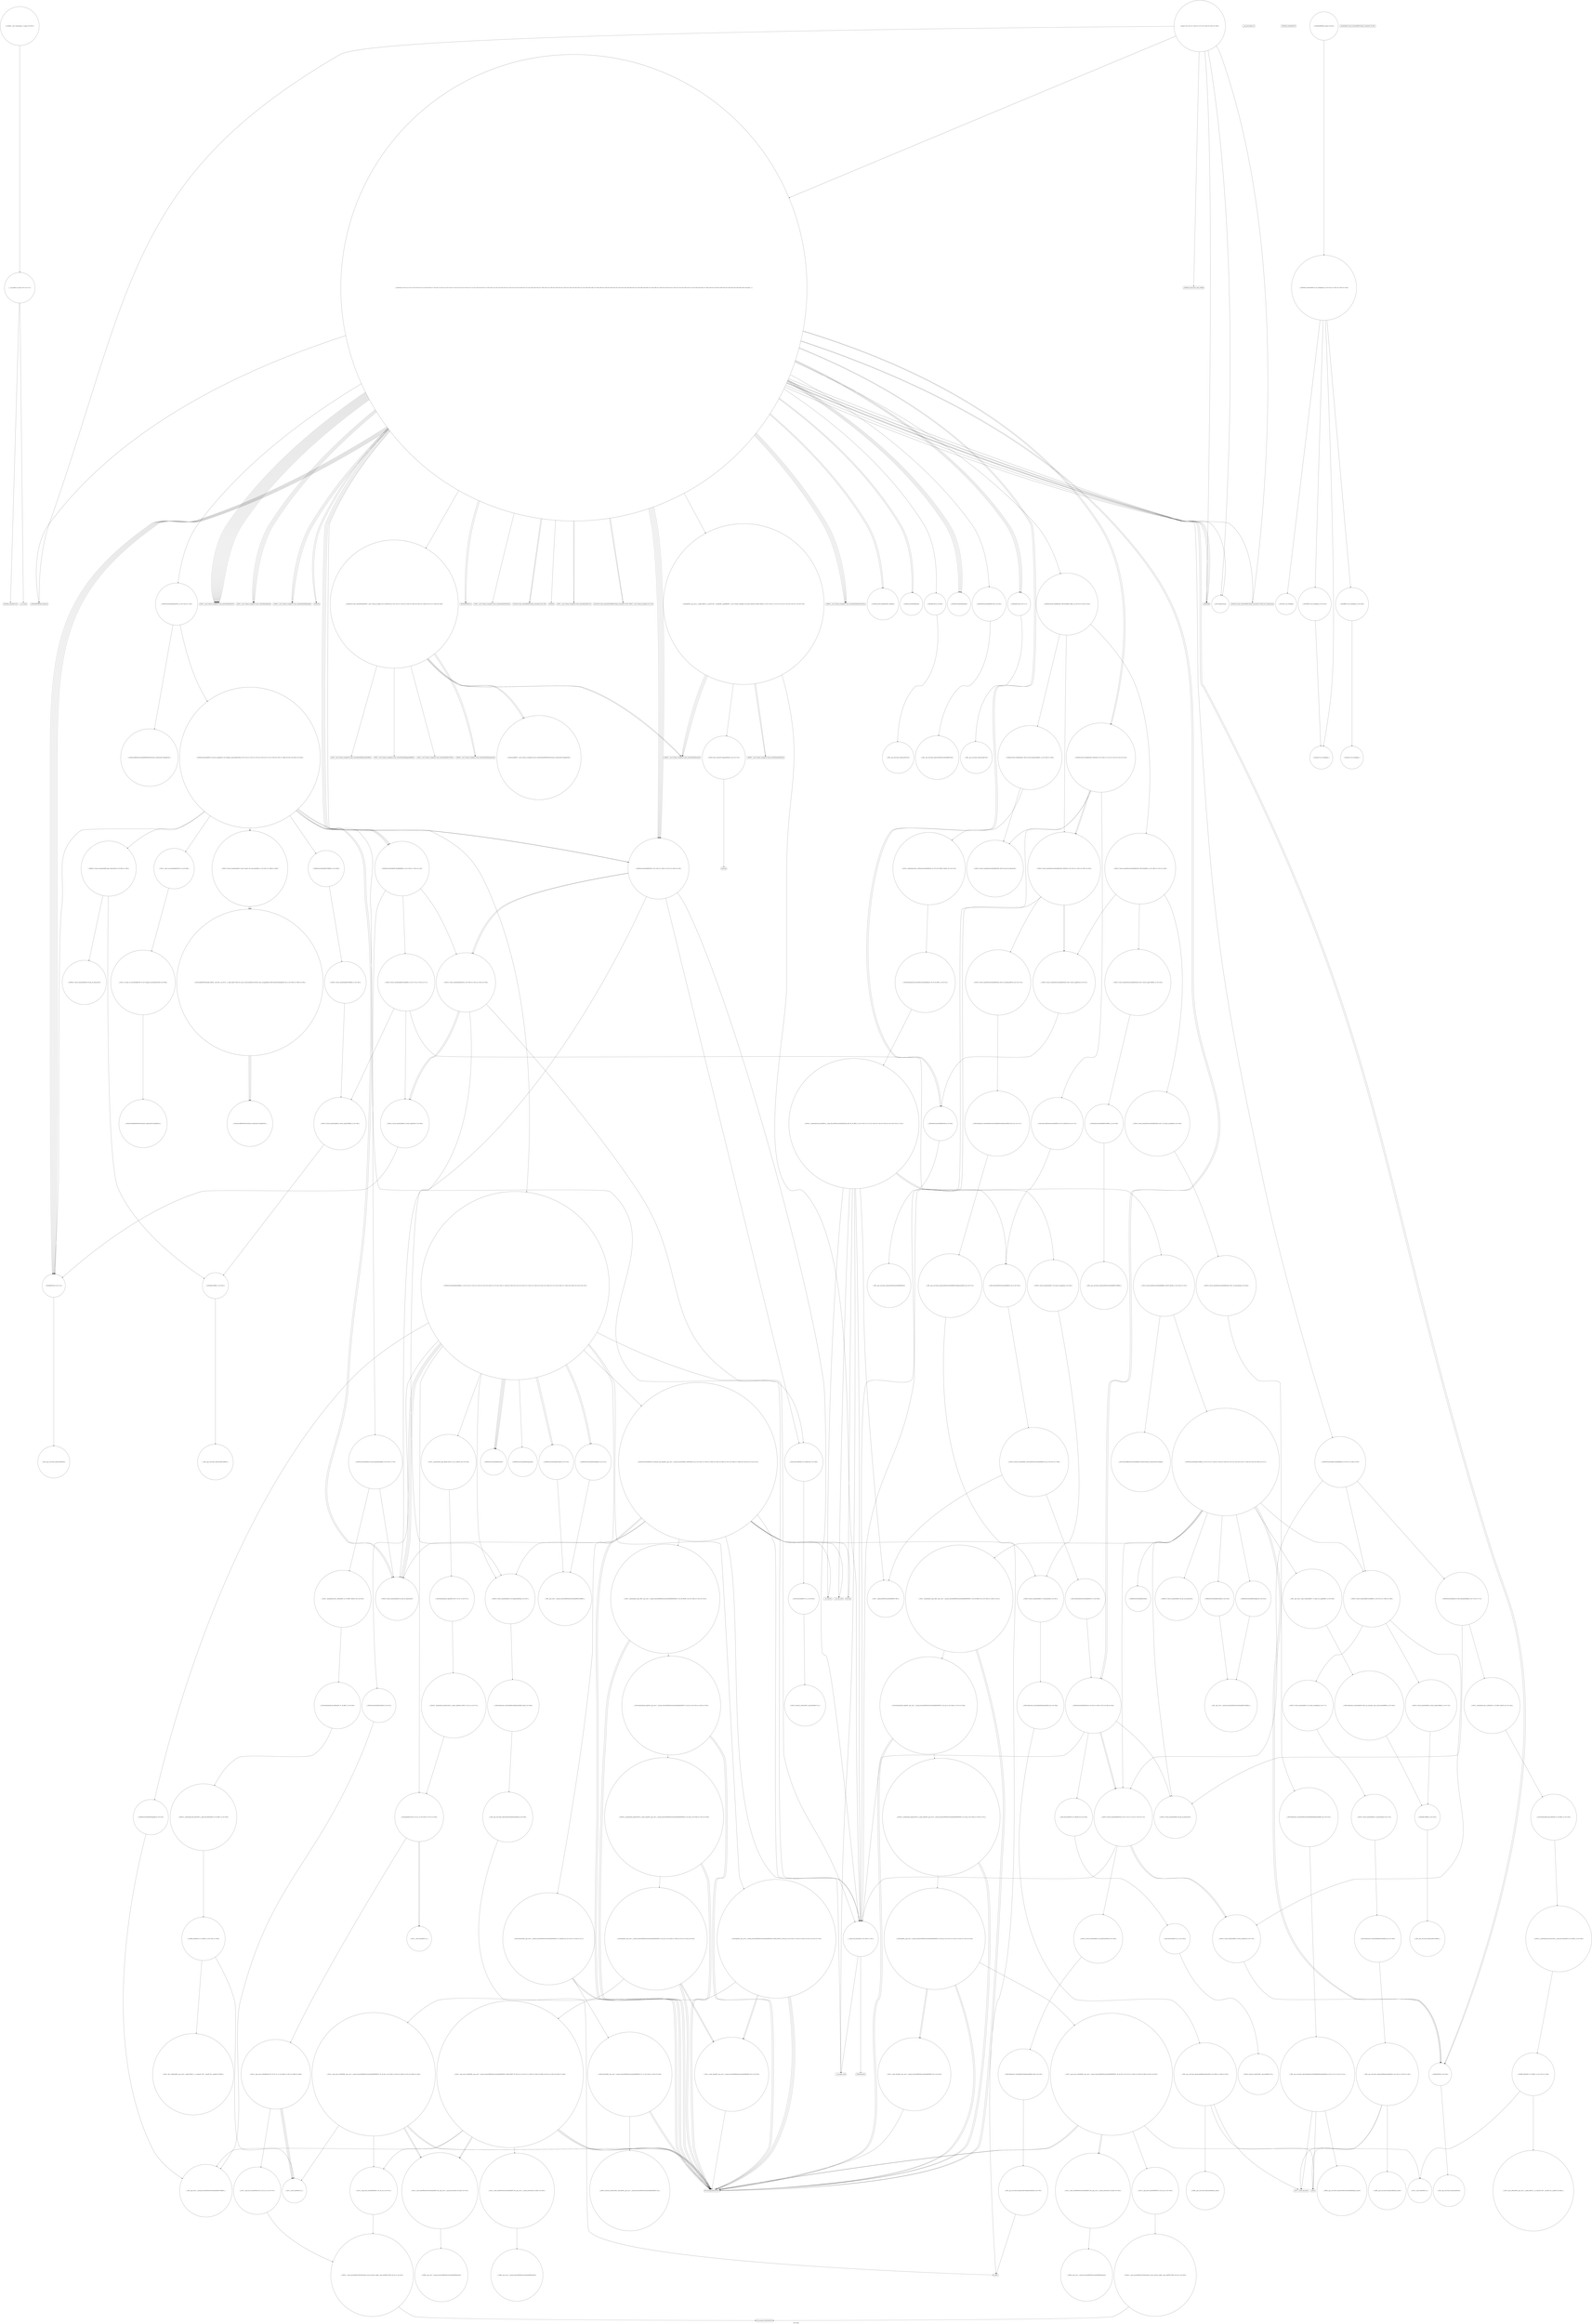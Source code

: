 digraph "Call Graph" {
	label="Call Graph";

	Node0x55d33e64c320 [shape=record,shape=circle,label="{__cxx_global_var_init|{<s0>1|<s1>2}}"];
	Node0x55d33e64c320:s0 -> Node0x55d33e64c3a0[color=black];
	Node0x55d33e64c320:s1 -> Node0x55d33ead0950[color=black];
	Node0x55d33ead8210 [shape=record,shape=circle,label="{_ZSt22__uninitialized_copy_aIN9__gnu_cxx17__normal_iteratorIPKeSt6vectorIeSaIeEEEEPeeET0_T_SA_S9_RSaIT1_E|{<s0>330|<s1>331|<s2>332}}"];
	Node0x55d33ead8210:s0 -> Node0x55d33ead2d50[color=black];
	Node0x55d33ead8210:s1 -> Node0x55d33ead2d50[color=black];
	Node0x55d33ead8210:s2 -> Node0x55d33ead8290[color=black];
	Node0x55d33ead2050 [shape=record,shape=circle,label="{_ZN9__gnu_cxx13new_allocatorISt6vectorIiSaIiEEEC2ERKS4_}"];
	Node0x55d33ead0ed0 [shape=record,shape=Mrecord,label="{__gxx_personality_v0}"];
	Node0x55d33ead48f0 [shape=record,shape=circle,label="{_ZSt12__niter_baseIPeSt6vectorIeSaIeEEET_N9__gnu_cxx17__normal_iteratorIS4_T0_EE|{<s0>365}}"];
	Node0x55d33ead48f0:s0 -> Node0x55d33ead49f0[color=black];
	Node0x55d33ead2750 [shape=record,shape=Mrecord,label="{llvm.trap}"];
	Node0x55d33ead15d0 [shape=record,shape=Mrecord,label="{_ZNSt7__cxx1112basic_stringIcSt11char_traitsIcESaIcEED1Ev}"];
	Node0x55d33ead4ff0 [shape=record,shape=circle,label="{_ZNKSt12_Vector_baseIeSaIeEE19_M_get_Tp_allocatorEv}"];
	Node0x55d33ead2e50 [shape=record,shape=circle,label="{_ZSt4copyIN9__gnu_cxx17__normal_iteratorIPKiSt6vectorIiSaIiEEEEPiET0_T_SA_S9_|{<s0>252|<s1>253|<s2>254|<s3>255|<s4>256}}"];
	Node0x55d33ead2e50:s0 -> Node0x55d33ead2d50[color=black];
	Node0x55d33ead2e50:s1 -> Node0x55d33ead2f50[color=black];
	Node0x55d33ead2e50:s2 -> Node0x55d33ead2d50[color=black];
	Node0x55d33ead2e50:s3 -> Node0x55d33ead2f50[color=black];
	Node0x55d33ead2e50:s4 -> Node0x55d33ead2ed0[color=black];
	Node0x55d33ead1cd0 [shape=record,shape=circle,label="{main|{<s0>155|<s1>156|<s2>157|<s3>158|<s4>159|<s5>160}}"];
	Node0x55d33ead1cd0:s0 -> Node0x55d33ead1d50[color=black];
	Node0x55d33ead1cd0:s1 -> Node0x55d33ead0ad0[color=black];
	Node0x55d33ead1cd0:s2 -> Node0x55d33ead0bd0[color=black];
	Node0x55d33ead1cd0:s3 -> Node0x55d33ead0a50[color=black];
	Node0x55d33ead1cd0:s4 -> Node0x55d33ead0d50[color=black];
	Node0x55d33ead1cd0:s5 -> Node0x55d33ead09d0[color=black];
	Node0x55d33ead6d90 [shape=record,shape=circle,label="{_ZSt8_DestroyIPSt6vectorIiSaIiEES2_EvT_S4_RSaIT0_E|{<s0>273}}"];
	Node0x55d33ead6d90:s0 -> Node0x55d33ead25d0[color=black];
	Node0x55d33ead33f0 [shape=record,shape=circle,label="{_ZN9__gnu_cxx13new_allocatorIiEC2Ev}"];
	Node0x55d33ead7490 [shape=record,shape=circle,label="{_ZNSt16allocator_traitsISaIeEE8allocateERS0_m|{<s0>288}}"];
	Node0x55d33ead7490:s0 -> Node0x55d33ead7510[color=black];
	Node0x55d33ead3af0 [shape=record,shape=Mrecord,label="{_Znwm}"];
	Node0x55d33ead7b90 [shape=record,shape=circle,label="{_ZSt8_DestroyIPeEvT_S1_|{<s0>301}}"];
	Node0x55d33ead7b90:s0 -> Node0x55d33ead7c10[color=black];
	Node0x55d33ead41f0 [shape=record,shape=Mrecord,label="{_ZdlPv}"];
	Node0x55d33e64c3a0 [shape=record,shape=Mrecord,label="{_ZNSt8ios_base4InitC1Ev}"];
	Node0x55d33ead8290 [shape=record,shape=circle,label="{_ZSt18uninitialized_copyIN9__gnu_cxx17__normal_iteratorIPKeSt6vectorIeSaIeEEEEPeET0_T_SA_S9_|{<s0>333|<s1>334|<s2>335}}"];
	Node0x55d33ead8290:s0 -> Node0x55d33ead2d50[color=black];
	Node0x55d33ead8290:s1 -> Node0x55d33ead2d50[color=black];
	Node0x55d33ead8290:s2 -> Node0x55d33ead8310[color=black];
	Node0x55d33ead20d0 [shape=record,shape=circle,label="{_ZNSt12_Vector_baseISt6vectorIiSaIiEESaIS2_EE11_M_allocateEm|{<s0>209}}"];
	Node0x55d33ead20d0:s0 -> Node0x55d33ead2150[color=black];
	Node0x55d33ead0f50 [shape=record,shape=Mrecord,label="{_ZNSt7__cxx1112basic_stringIcSt11char_traitsIcESaIcEEixEm}"];
	Node0x55d33ead4970 [shape=record,shape=circle,label="{_ZN9__gnu_cxx17__normal_iteratorIPeSt6vectorIeSaIeEEEC2ERKS1_}"];
	Node0x55d33ead27d0 [shape=record,shape=circle,label="{_ZSt7forwardIRKSt6vectorIiSaIiEEEOT_RNSt16remove_referenceIS5_E4typeE}"];
	Node0x55d33ead1650 [shape=record,shape=Mrecord,label="{_ZNKSt7__cxx1112basic_stringIcSt11char_traitsIcESaIcEE6lengthEv}"];
	Node0x55d33ead5070 [shape=record,shape=circle,label="{_ZNSaIeEC2ERKS_|{<s0>391}}"];
	Node0x55d33ead5070:s0 -> Node0x55d33ead7390[color=black];
	Node0x55d33ead2ed0 [shape=record,shape=circle,label="{_ZSt14__copy_move_a2ILb0EN9__gnu_cxx17__normal_iteratorIPKiSt6vectorIiSaIiEEEEPiET1_T0_SA_S9_|{<s0>257|<s1>258|<s2>259|<s3>260|<s4>261|<s5>262}}"];
	Node0x55d33ead2ed0:s0 -> Node0x55d33ead2d50[color=black];
	Node0x55d33ead2ed0:s1 -> Node0x55d33ead6890[color=black];
	Node0x55d33ead2ed0:s2 -> Node0x55d33ead2d50[color=black];
	Node0x55d33ead2ed0:s3 -> Node0x55d33ead6890[color=black];
	Node0x55d33ead2ed0:s4 -> Node0x55d33ead3e70[color=black];
	Node0x55d33ead2ed0:s5 -> Node0x55d33ead6810[color=black];
	Node0x55d33ead1d50 [shape=record,shape=Mrecord,label="{_ZNSt8ios_base15sync_with_stdioEb}"];
	Node0x55d33ead6e10 [shape=record,shape=circle,label="{_ZNSt11char_traitsIcE7compareEPKcS2_m|{<s0>274}}"];
	Node0x55d33ead6e10:s0 -> Node0x55d33ead6f10[color=black];
	Node0x55d33ead3470 [shape=record,shape=circle,label="{_ZN9__gnu_cxx13new_allocatorIiED2Ev}"];
	Node0x55d33ead7510 [shape=record,shape=circle,label="{_ZN9__gnu_cxx13new_allocatorIeE8allocateEmPKv|{<s0>289|<s1>290|<s2>291}}"];
	Node0x55d33ead7510:s0 -> Node0x55d33ead7590[color=black];
	Node0x55d33ead7510:s1 -> Node0x55d33ead3a70[color=black];
	Node0x55d33ead7510:s2 -> Node0x55d33ead3af0[color=black];
	Node0x55d33ead3b70 [shape=record,shape=circle,label="{_ZSt24__uninitialized_fill_n_aIPimiiET_S1_T0_RKT1_RSaIT2_E|{<s0>184}}"];
	Node0x55d33ead3b70:s0 -> Node0x55d33ead3c70[color=black];
	Node0x55d33ead7c10 [shape=record,shape=circle,label="{_ZNSt12_Destroy_auxILb1EE9__destroyIPeEEvT_S3_}"];
	Node0x55d33ead4270 [shape=record,shape=circle,label="{_ZSt8_DestroyIPiiEvT_S1_RSaIT0_E|{<s0>194}}"];
	Node0x55d33ead4270:s0 -> Node0x55d33ead42f0[color=black];
	Node0x55d33ead08d0 [shape=record,shape=Mrecord,label="{_ZNSt8ios_base4InitD1Ev}"];
	Node0x55d33ead8310 [shape=record,shape=circle,label="{_ZNSt20__uninitialized_copyILb1EE13__uninit_copyIN9__gnu_cxx17__normal_iteratorIPKeSt6vectorIeSaIeEEEEPeEET0_T_SC_SB_|{<s0>336|<s1>337|<s2>338}}"];
	Node0x55d33ead8310:s0 -> Node0x55d33ead2d50[color=black];
	Node0x55d33ead8310:s1 -> Node0x55d33ead2d50[color=black];
	Node0x55d33ead8310:s2 -> Node0x55d33ead8390[color=black];
	Node0x55d33ead2150 [shape=record,shape=circle,label="{_ZNSt16allocator_traitsISaISt6vectorIiSaIiEEEE8allocateERS3_m|{<s0>210}}"];
	Node0x55d33ead2150:s0 -> Node0x55d33ead21d0[color=black];
	Node0x55d33ead0fd0 [shape=record,shape=Mrecord,label="{_ZNSolsEe}"];
	Node0x55d33ead49f0 [shape=record,shape=circle,label="{_ZNK9__gnu_cxx17__normal_iteratorIPeSt6vectorIeSaIeEEE4baseEv}"];
	Node0x55d33ead2850 [shape=record,shape=circle,label="{_ZNSt6vectorIiSaIiEEC2ERKS1_|{<s0>227|<s1>228|<s2>229|<s3>230|<s4>231|<s5>232|<s6>233|<s7>234|<s8>235|<s9>236|<s10>237}}"];
	Node0x55d33ead2850:s0 -> Node0x55d33ead28d0[color=black];
	Node0x55d33ead2850:s1 -> Node0x55d33ead29d0[color=black];
	Node0x55d33ead2850:s2 -> Node0x55d33ead2950[color=black];
	Node0x55d33ead2850:s3 -> Node0x55d33ead34f0[color=black];
	Node0x55d33ead2850:s4 -> Node0x55d33ead1450[color=black];
	Node0x55d33ead2850:s5 -> Node0x55d33ead2ad0[color=black];
	Node0x55d33ead2850:s6 -> Node0x55d33ead2b50[color=black];
	Node0x55d33ead2850:s7 -> Node0x55d33ead3bf0[color=black];
	Node0x55d33ead2850:s8 -> Node0x55d33ead2a50[color=black];
	Node0x55d33ead2850:s9 -> Node0x55d33ead1450[color=black];
	Node0x55d33ead2850:s10 -> Node0x55d33ead35f0[color=black];
	Node0x55d33ead16d0 [shape=record,shape=circle,label="{_ZSteqIcEN9__gnu_cxx11__enable_ifIXsr9__is_charIT_EE7__valueEbE6__typeERKNSt7__cxx1112basic_stringIS2_St11char_traitsIS2_ESaIS2_EEESC_|{<s0>110|<s1>111|<s2>112|<s3>113|<s4>114|<s5>115|<s6>116}}"];
	Node0x55d33ead16d0:s0 -> Node0x55d33ead30f0[color=black];
	Node0x55d33ead16d0:s1 -> Node0x55d33ead30f0[color=black];
	Node0x55d33ead16d0:s2 -> Node0x55d33ead6e90[color=black];
	Node0x55d33ead16d0:s3 -> Node0x55d33ead6e90[color=black];
	Node0x55d33ead16d0:s4 -> Node0x55d33ead30f0[color=black];
	Node0x55d33ead16d0:s5 -> Node0x55d33ead6e10[color=black];
	Node0x55d33ead16d0:s6 -> Node0x55d33ead3f70[color=black];
	Node0x55d33ead50f0 [shape=record,shape=circle,label="{_ZNSt12_Vector_baseIeSaIeEEC2ERKS0_|{<s0>392}}"];
	Node0x55d33ead50f0:s0 -> Node0x55d33ead7210[color=black];
	Node0x55d33ead2f50 [shape=record,shape=circle,label="{_ZSt12__miter_baseIN9__gnu_cxx17__normal_iteratorIPKiSt6vectorIiSaIiEEEEET_S8_|{<s0>263}}"];
	Node0x55d33ead2f50:s0 -> Node0x55d33ead2d50[color=black];
	Node0x55d33ead1dd0 [shape=record,shape=circle,label="{_ZNSt8ios_base4setfESt13_Ios_FmtflagsS0_|{<s0>161|<s1>162|<s2>163|<s3>164}}"];
	Node0x55d33ead1dd0:s0 -> Node0x55d33ead1ed0[color=black];
	Node0x55d33ead1dd0:s1 -> Node0x55d33ead1e50[color=black];
	Node0x55d33ead1dd0:s2 -> Node0x55d33ead2ff0[color=black];
	Node0x55d33ead1dd0:s3 -> Node0x55d33ead1f50[color=black];
	Node0x55d33ead6e90 [shape=record,shape=Mrecord,label="{_ZNKSt7__cxx1112basic_stringIcSt11char_traitsIcESaIcEE4dataEv}"];
	Node0x55d33ead34f0 [shape=record,shape=circle,label="{_ZNSt12_Vector_baseIiSaIiEEC2EmRKS0_|{<s0>167|<s1>168|<s2>169}}"];
	Node0x55d33ead34f0:s0 -> Node0x55d33ead3670[color=black];
	Node0x55d33ead34f0:s1 -> Node0x55d33ead36f0[color=black];
	Node0x55d33ead34f0:s2 -> Node0x55d33ead3770[color=black];
	Node0x55d33ead7590 [shape=record,shape=circle,label="{_ZNK9__gnu_cxx13new_allocatorIeE8max_sizeEv}"];
	Node0x55d33ead3bf0 [shape=record,shape=circle,label="{_ZNSt12_Vector_baseIiSaIiEE19_M_get_Tp_allocatorEv}"];
	Node0x55d33ead7c90 [shape=record,shape=circle,label="{_ZNKSt6vectorIeSaIeEE4sizeEv}"];
	Node0x55d33ead42f0 [shape=record,shape=circle,label="{_ZSt8_DestroyIPiEvT_S1_|{<s0>195}}"];
	Node0x55d33ead42f0:s0 -> Node0x55d33ead4370[color=black];
	Node0x55d33ead0950 [shape=record,shape=Mrecord,label="{__cxa_atexit}"];
	Node0x55d33ead8390 [shape=record,shape=circle,label="{_ZSt4copyIN9__gnu_cxx17__normal_iteratorIPKeSt6vectorIeSaIeEEEEPeET0_T_SA_S9_|{<s0>339|<s1>340|<s2>341|<s3>342|<s4>343}}"];
	Node0x55d33ead8390:s0 -> Node0x55d33ead2d50[color=black];
	Node0x55d33ead8390:s1 -> Node0x55d33ead8490[color=black];
	Node0x55d33ead8390:s2 -> Node0x55d33ead2d50[color=black];
	Node0x55d33ead8390:s3 -> Node0x55d33ead8490[color=black];
	Node0x55d33ead8390:s4 -> Node0x55d33ead8410[color=black];
	Node0x55d33ead21d0 [shape=record,shape=circle,label="{_ZN9__gnu_cxx13new_allocatorISt6vectorIiSaIiEEE8allocateEmPKv|{<s0>211|<s1>212|<s2>213}}"];
	Node0x55d33ead21d0:s0 -> Node0x55d33ead2250[color=black];
	Node0x55d33ead21d0:s1 -> Node0x55d33ead3a70[color=black];
	Node0x55d33ead21d0:s2 -> Node0x55d33ead3af0[color=black];
	Node0x55d33ead1050 [shape=record,shape=Mrecord,label="{_ZNSolsEPFRSoS_E}"];
	Node0x55d33ead4a70 [shape=record,shape=circle,label="{_ZSt14__copy_move_a2ILb0EPeS0_ET1_T0_S2_S1_|{<s0>366|<s1>367|<s2>368|<s3>369}}"];
	Node0x55d33ead4a70:s0 -> Node0x55d33ead7910[color=black];
	Node0x55d33ead4a70:s1 -> Node0x55d33ead7910[color=black];
	Node0x55d33ead4a70:s2 -> Node0x55d33ead7910[color=black];
	Node0x55d33ead4a70:s3 -> Node0x55d33ead4b70[color=black];
	Node0x55d33ead28d0 [shape=record,shape=circle,label="{_ZNKSt6vectorIiSaIiEE4sizeEv}"];
	Node0x55d33ead1750 [shape=record,shape=Mrecord,label="{_ZNSt7__cxx1112basic_stringIcSt11char_traitsIcESaIcEEaSEOS4_}"];
	Node0x55d33ead5170 [shape=record,shape=circle,label="{_ZSt4swapIPeENSt9enable_ifIXsr6__and_ISt6__not_ISt15__is_tuple_likeIT_EESt21is_move_constructibleIS4_ESt18is_move_assignableIS4_EEE5valueEvE4typeERS4_SD_|{<s0>393|<s1>394|<s2>395}}"];
	Node0x55d33ead5170:s0 -> Node0x55d33ead51f0[color=black];
	Node0x55d33ead5170:s1 -> Node0x55d33ead51f0[color=black];
	Node0x55d33ead5170:s2 -> Node0x55d33ead51f0[color=black];
	Node0x55d33ead6810 [shape=record,shape=circle,label="{_ZSt13__copy_move_aILb0EPKiPiET1_T0_S4_S3_|{<s0>264}}"];
	Node0x55d33ead6810:s0 -> Node0x55d33ead6910[color=black];
	Node0x55d33ead1e50 [shape=record,shape=circle,label="{_ZStaNRSt13_Ios_FmtflagsS_|{<s0>165}}"];
	Node0x55d33ead1e50:s0 -> Node0x55d33ead2ff0[color=black];
	Node0x55d33ead6f10 [shape=record,shape=Mrecord,label="{memcmp}"];
	Node0x55d33ead3570 [shape=record,shape=circle,label="{_ZNSt6vectorIiSaIiEE18_M_fill_initializeEmRKi|{<s0>170|<s1>171}}"];
	Node0x55d33ead3570:s0 -> Node0x55d33ead3bf0[color=black];
	Node0x55d33ead3570:s1 -> Node0x55d33ead3b70[color=black];
	Node0x55d33ead7610 [shape=record,shape=circle,label="{_ZSt24__uninitialized_fill_n_aIPemeeET_S1_T0_RKT1_RSaIT2_E|{<s0>292}}"];
	Node0x55d33ead7610:s0 -> Node0x55d33ead7710[color=black];
	Node0x55d33ead3c70 [shape=record,shape=circle,label="{_ZSt20uninitialized_fill_nIPimiET_S1_T0_RKT1_|{<s0>185}}"];
	Node0x55d33ead3c70:s0 -> Node0x55d33ead3cf0[color=black];
	Node0x55d33ead7d10 [shape=record,shape=circle,label="{_ZNKSt6vectorIeSaIeEE8capacityEv}"];
	Node0x55d33ead4370 [shape=record,shape=circle,label="{_ZNSt12_Destroy_auxILb1EE9__destroyIPiEEvT_S3_}"];
	Node0x55d33ead09d0 [shape=record,shape=circle,label="{_Z5solvei|{<s0>3|<s1>4|<s2>5|<s3>6|<s4>7|<s5>8|<s6>9|<s7>10|<s8>11|<s9>12|<s10>13|<s11>14|<s12>15|<s13>16|<s14>17|<s15>18|<s16>19|<s17>20|<s18>21|<s19>22|<s20>23|<s21>24|<s22>25|<s23>26|<s24>27|<s25>28|<s26>29|<s27>30|<s28>31|<s29>32|<s30>33|<s31>34|<s32>35|<s33>36|<s34>37|<s35>38|<s36>39|<s37>40|<s38>41|<s39>42|<s40>43|<s41>44|<s42>45|<s43>46|<s44>47|<s45>48|<s46>49|<s47>50|<s48>51|<s49>52|<s50>53|<s51>54|<s52>55|<s53>56|<s54>57|<s55>58|<s56>59|<s57>60|<s58>61|<s59>62|<s60>63|<s61>64|<s62>65|<s63>66|<s64>truncated...}}"];
	Node0x55d33ead09d0:s0 -> Node0x55d33ead0ad0[color=black];
	Node0x55d33ead09d0:s1 -> Node0x55d33ead0bd0[color=black];
	Node0x55d33ead09d0:s2 -> Node0x55d33ead0a50[color=black];
	Node0x55d33ead09d0:s3 -> Node0x55d33ead0c50[color=black];
	Node0x55d33ead09d0:s4 -> Node0x55d33ead0cd0[color=black];
	Node0x55d33ead09d0:s5 -> Node0x55d33ead0c50[color=black];
	Node0x55d33ead09d0:s6 -> Node0x55d33ead0d50[color=black];
	Node0x55d33ead09d0:s7 -> Node0x55d33ead0d50[color=black];
	Node0x55d33ead09d0:s8 -> Node0x55d33ead0d50[color=black];
	Node0x55d33ead09d0:s9 -> Node0x55d33ead0dd0[color=black];
	Node0x55d33ead09d0:s10 -> Node0x55d33ead0dd0[color=black];
	Node0x55d33ead09d0:s11 -> Node0x55d33ead0e50[color=black];
	Node0x55d33ead09d0:s12 -> Node0x55d33ead0e50[color=black];
	Node0x55d33ead09d0:s13 -> Node0x55d33ead0f50[color=black];
	Node0x55d33ead09d0:s14 -> Node0x55d33ead0f50[color=black];
	Node0x55d33ead09d0:s15 -> Node0x55d33ead0fd0[color=black];
	Node0x55d33ead09d0:s16 -> Node0x55d33ead1050[color=black];
	Node0x55d33ead09d0:s17 -> Node0x55d33ead0f50[color=black];
	Node0x55d33ead09d0:s18 -> Node0x55d33ead0f50[color=black];
	Node0x55d33ead09d0:s19 -> Node0x55d33ead1150[color=black];
	Node0x55d33ead09d0:s20 -> Node0x55d33ead11d0[color=black];
	Node0x55d33ead09d0:s21 -> Node0x55d33ead1250[color=black];
	Node0x55d33ead09d0:s22 -> Node0x55d33ead12d0[color=black];
	Node0x55d33ead09d0:s23 -> Node0x55d33ead1350[color=black];
	Node0x55d33ead09d0:s24 -> Node0x55d33ead13d0[color=black];
	Node0x55d33ead09d0:s25 -> Node0x55d33ead1450[color=black];
	Node0x55d33ead09d0:s26 -> Node0x55d33ead1550[color=black];
	Node0x55d33ead09d0:s27 -> Node0x55d33ead1550[color=black];
	Node0x55d33ead09d0:s28 -> Node0x55d33ead14d0[color=black];
	Node0x55d33ead09d0:s29 -> Node0x55d33ead15d0[color=black];
	Node0x55d33ead09d0:s30 -> Node0x55d33ead15d0[color=black];
	Node0x55d33ead09d0:s31 -> Node0x55d33ead1650[color=black];
	Node0x55d33ead09d0:s32 -> Node0x55d33ead1650[color=black];
	Node0x55d33ead09d0:s33 -> Node0x55d33ead1550[color=black];
	Node0x55d33ead09d0:s34 -> Node0x55d33ead16d0[color=black];
	Node0x55d33ead09d0:s35 -> Node0x55d33ead15d0[color=black];
	Node0x55d33ead09d0:s36 -> Node0x55d33ead1350[color=black];
	Node0x55d33ead09d0:s37 -> Node0x55d33ead13d0[color=black];
	Node0x55d33ead09d0:s38 -> Node0x55d33ead1450[color=black];
	Node0x55d33ead09d0:s39 -> Node0x55d33ead15d0[color=black];
	Node0x55d33ead09d0:s40 -> Node0x55d33ead15d0[color=black];
	Node0x55d33ead09d0:s41 -> Node0x55d33ead15d0[color=black];
	Node0x55d33ead09d0:s42 -> Node0x55d33ead1550[color=black];
	Node0x55d33ead09d0:s43 -> Node0x55d33ead1750[color=black];
	Node0x55d33ead09d0:s44 -> Node0x55d33ead15d0[color=black];
	Node0x55d33ead09d0:s45 -> Node0x55d33ead1650[color=black];
	Node0x55d33ead09d0:s46 -> Node0x55d33ead17d0[color=black];
	Node0x55d33ead09d0:s47 -> Node0x55d33ead1850[color=black];
	Node0x55d33ead09d0:s48 -> Node0x55d33ead15d0[color=black];
	Node0x55d33ead09d0:s49 -> Node0x55d33ead18d0[color=black];
	Node0x55d33ead09d0:s50 -> Node0x55d33ead1950[color=black];
	Node0x55d33ead09d0:s51 -> Node0x55d33ead19d0[color=black];
	Node0x55d33ead09d0:s52 -> Node0x55d33ead18d0[color=black];
	Node0x55d33ead09d0:s53 -> Node0x55d33ead1950[color=black];
	Node0x55d33ead09d0:s54 -> Node0x55d33ead19d0[color=black];
	Node0x55d33ead09d0:s55 -> Node0x55d33ead1a50[color=black];
	Node0x55d33ead09d0:s56 -> Node0x55d33ead1ad0[color=black];
	Node0x55d33ead09d0:s57 -> Node0x55d33ead18d0[color=black];
	Node0x55d33ead09d0:s58 -> Node0x55d33ead1950[color=black];
	Node0x55d33ead09d0:s59 -> Node0x55d33ead1b50[color=black];
	Node0x55d33ead09d0:s60 -> Node0x55d33ead1bd0[color=black];
	Node0x55d33ead09d0:s61 -> Node0x55d33ead19d0[color=black];
	Node0x55d33ead09d0:s62 -> Node0x55d33ead1a50[color=black];
	Node0x55d33ead09d0:s63 -> Node0x55d33ead17d0[color=black];
	Node0x55d33ead09d0:s64 -> Node0x55d33ead1850[color=black];
	Node0x55d33ead09d0:s64 -> Node0x55d33ead1a50[color=black];
	Node0x55d33ead09d0:s64 -> Node0x55d33ead19d0[color=black];
	Node0x55d33ead09d0:s64 -> Node0x55d33ead19d0[color=black];
	Node0x55d33ead09d0:s64 -> Node0x55d33ead19d0[color=black];
	Node0x55d33ead09d0:s64 -> Node0x55d33ead1a50[color=black];
	Node0x55d33ead09d0:s64 -> Node0x55d33ead0fd0[color=black];
	Node0x55d33ead09d0:s64 -> Node0x55d33ead1050[color=black];
	Node0x55d33ead09d0:s64 -> Node0x55d33ead1bd0[color=black];
	Node0x55d33ead09d0:s64 -> Node0x55d33ead1bd0[color=black];
	Node0x55d33ead09d0:s64 -> Node0x55d33ead1c50[color=black];
	Node0x55d33ead09d0:s64 -> Node0x55d33ead15d0[color=black];
	Node0x55d33ead09d0:s64 -> Node0x55d33ead15d0[color=black];
	Node0x55d33ead09d0:s64 -> Node0x55d33ead1bd0[color=black];
	Node0x55d33ead09d0:s64 -> Node0x55d33ead1bd0[color=black];
	Node0x55d33ead09d0:s64 -> Node0x55d33ead1c50[color=black];
	Node0x55d33ead09d0:s64 -> Node0x55d33ead15d0[color=black];
	Node0x55d33ead09d0:s64 -> Node0x55d33ead15d0[color=black];
	Node0x55d33ead8410 [shape=record,shape=circle,label="{_ZSt14__copy_move_a2ILb0EN9__gnu_cxx17__normal_iteratorIPKeSt6vectorIeSaIeEEEEPeET1_T0_SA_S9_|{<s0>344|<s1>345|<s2>346|<s3>347|<s4>348|<s5>349}}"];
	Node0x55d33ead8410:s0 -> Node0x55d33ead2d50[color=black];
	Node0x55d33ead8410:s1 -> Node0x55d33ead8590[color=black];
	Node0x55d33ead8410:s2 -> Node0x55d33ead2d50[color=black];
	Node0x55d33ead8410:s3 -> Node0x55d33ead8590[color=black];
	Node0x55d33ead8410:s4 -> Node0x55d33ead7910[color=black];
	Node0x55d33ead8410:s5 -> Node0x55d33ead8510[color=black];
	Node0x55d33ead2250 [shape=record,shape=circle,label="{_ZNK9__gnu_cxx13new_allocatorISt6vectorIiSaIiEEE8max_sizeEv}"];
	Node0x55d33ead10d0 [shape=record,shape=Mrecord,label="{_ZSt4endlIcSt11char_traitsIcEERSt13basic_ostreamIT_T0_ES6_}"];
	Node0x55d33ead4af0 [shape=record,shape=circle,label="{_ZSt12__miter_baseIPeET_S1_}"];
	Node0x55d33ead2950 [shape=record,shape=circle,label="{_ZN9__gnu_cxx14__alloc_traitsISaIiEE17_S_select_on_copyERKS1_|{<s0>238}}"];
	Node0x55d33ead2950:s0 -> Node0x55d33ead2bd0[color=black];
	Node0x55d33ead17d0 [shape=record,shape=circle,label="{_ZNSt6vectorIS_IiSaIiEESaIS1_EEixEm}"];
	Node0x55d33ead51f0 [shape=record,shape=circle,label="{_ZSt4moveIRPeEONSt16remove_referenceIT_E4typeEOS3_}"];
	Node0x55d33ead6890 [shape=record,shape=circle,label="{_ZSt12__niter_baseIPKiSt6vectorIiSaIiEEET_N9__gnu_cxx17__normal_iteratorIS5_T0_EE|{<s0>265}}"];
	Node0x55d33ead6890:s0 -> Node0x55d33ead6a10[color=black];
	Node0x55d33ead1ed0 [shape=record,shape=circle,label="{_ZStcoSt13_Ios_Fmtflags}"];
	Node0x55d33ead6f90 [shape=record,shape=circle,label="{_ZN9__gnu_cxx13new_allocatorIeEC2Ev}"];
	Node0x55d33ead35f0 [shape=record,shape=circle,label="{_ZNSt12_Vector_baseIiSaIiEED2Ev|{<s0>172|<s1>173|<s2>174|<s3>175}}"];
	Node0x55d33ead35f0:s0 -> Node0x55d33ead3ef0[color=black];
	Node0x55d33ead35f0:s1 -> Node0x55d33ead3770[color=black];
	Node0x55d33ead35f0:s2 -> Node0x55d33ead3770[color=black];
	Node0x55d33ead35f0:s3 -> Node0x55d33ead3f70[color=black];
	Node0x55d33ead7690 [shape=record,shape=circle,label="{_ZNSt12_Vector_baseIeSaIeEE19_M_get_Tp_allocatorEv}"];
	Node0x55d33ead3cf0 [shape=record,shape=circle,label="{_ZNSt22__uninitialized_fill_nILb1EE15__uninit_fill_nIPimiEET_S3_T0_RKT1_|{<s0>186}}"];
	Node0x55d33ead3cf0:s0 -> Node0x55d33ead3d70[color=black];
	Node0x55d33ead7d90 [shape=record,shape=circle,label="{_ZNSt6vectorIeSaIeEE20_M_allocate_and_copyIN9__gnu_cxx17__normal_iteratorIPKeS1_EEEEPemT_S9_|{<s0>302|<s1>303|<s2>304|<s3>305|<s4>306|<s5>307|<s6>308|<s7>309|<s8>310|<s9>311|<s10>312}}"];
	Node0x55d33ead7d90:s0 -> Node0x55d33ead7410[color=black];
	Node0x55d33ead7d90:s1 -> Node0x55d33ead2d50[color=black];
	Node0x55d33ead7d90:s2 -> Node0x55d33ead2d50[color=black];
	Node0x55d33ead7d90:s3 -> Node0x55d33ead7690[color=black];
	Node0x55d33ead7d90:s4 -> Node0x55d33ead8210[color=black];
	Node0x55d33ead7d90:s5 -> Node0x55d33ead3ff0[color=black];
	Node0x55d33ead7d90:s6 -> Node0x55d33ead7990[color=black];
	Node0x55d33ead7d90:s7 -> Node0x55d33ead2650[color=black];
	Node0x55d33ead7d90:s8 -> Node0x55d33ead26d0[color=black];
	Node0x55d33ead7d90:s9 -> Node0x55d33ead2750[color=black];
	Node0x55d33ead7d90:s10 -> Node0x55d33ead3f70[color=black];
	Node0x55d33ead43f0 [shape=record,shape=circle,label="{_ZN9__gnu_cxx13new_allocatorISt6vectorIiSaIiEEEC2Ev}"];
	Node0x55d33ead0a50 [shape=record,shape=Mrecord,label="{_ZStlsIcSt11char_traitsIcEERSt13basic_ostreamIT_T0_ES6_St13_Setprecision}"];
	Node0x55d33ead8490 [shape=record,shape=circle,label="{_ZSt12__miter_baseIN9__gnu_cxx17__normal_iteratorIPKeSt6vectorIeSaIeEEEEET_S8_|{<s0>350}}"];
	Node0x55d33ead8490:s0 -> Node0x55d33ead2d50[color=black];
	Node0x55d33ead22d0 [shape=record,shape=circle,label="{_ZSt24__uninitialized_fill_n_aIPSt6vectorIiSaIiEEmS2_S2_ET_S4_T0_RKT1_RSaIT2_E|{<s0>214}}"];
	Node0x55d33ead22d0:s0 -> Node0x55d33ead23d0[color=black];
	Node0x55d33ead1150 [shape=record,shape=circle,label="{_ZNSaIiEC2Ev|{<s0>86}}"];
	Node0x55d33ead1150:s0 -> Node0x55d33ead33f0[color=black];
	Node0x55d33ead4b70 [shape=record,shape=circle,label="{_ZSt13__copy_move_aILb0EPeS0_ET1_T0_S2_S1_|{<s0>370}}"];
	Node0x55d33ead4b70:s0 -> Node0x55d33ead8610[color=black];
	Node0x55d33ead29d0 [shape=record,shape=circle,label="{_ZNKSt12_Vector_baseIiSaIiEE19_M_get_Tp_allocatorEv}"];
	Node0x55d33ead1850 [shape=record,shape=circle,label="{_ZNSt6vectorIiSaIiEEixEm}"];
	Node0x55d33ead5270 [shape=record,shape=circle,label="{_ZSt18__do_alloc_on_moveISaIeEEvRT_S2_St17integral_constantIbLb1EE|{<s0>396}}"];
	Node0x55d33ead5270:s0 -> Node0x55d33ead52f0[color=black];
	Node0x55d33ead6910 [shape=record,shape=circle,label="{_ZNSt11__copy_moveILb0ELb1ESt26random_access_iterator_tagE8__copy_mIiEEPT_PKS3_S6_S4_|{<s0>266}}"];
	Node0x55d33ead6910:s0 -> Node0x55d33ead6990[color=black];
	Node0x55d33ead1f50 [shape=record,shape=circle,label="{_ZStoRRSt13_Ios_FmtflagsS_|{<s0>166}}"];
	Node0x55d33ead1f50:s0 -> Node0x55d33ead3070[color=black];
	Node0x55d33ead7010 [shape=record,shape=circle,label="{_ZN9__gnu_cxx13new_allocatorIeED2Ev}"];
	Node0x55d33ead3670 [shape=record,shape=circle,label="{_ZNSt12_Vector_baseIiSaIiEE12_Vector_implC2ERKS0_|{<s0>176}}"];
	Node0x55d33ead3670:s0 -> Node0x55d33ead2c50[color=black];
	Node0x55d33ead7710 [shape=record,shape=circle,label="{_ZSt20uninitialized_fill_nIPemeET_S1_T0_RKT1_|{<s0>293}}"];
	Node0x55d33ead7710:s0 -> Node0x55d33ead7790[color=black];
	Node0x55d33ead3d70 [shape=record,shape=circle,label="{_ZSt6fill_nIPimiET_S1_T0_RKT1_|{<s0>187|<s1>188}}"];
	Node0x55d33ead3d70:s0 -> Node0x55d33ead3e70[color=black];
	Node0x55d33ead3d70:s1 -> Node0x55d33ead3df0[color=black];
	Node0x55d33ead7e10 [shape=record,shape=circle,label="{_ZNKSt6vectorIeSaIeEE5beginEv|{<s0>313}}"];
	Node0x55d33ead7e10:s0 -> Node0x55d33ead8710[color=black];
	Node0x55d33ead4470 [shape=record,shape=circle,label="{_ZN9__gnu_cxx13new_allocatorISt6vectorIiSaIiEEED2Ev}"];
	Node0x55d33ead0ad0 [shape=record,shape=Mrecord,label="{_ZNSolsEPFRSt8ios_baseS0_E}"];
	Node0x55d33ead8510 [shape=record,shape=circle,label="{_ZSt13__copy_move_aILb0EPKePeET1_T0_S4_S3_|{<s0>351}}"];
	Node0x55d33ead8510:s0 -> Node0x55d33ead8610[color=black];
	Node0x55d33ead2350 [shape=record,shape=circle,label="{_ZNSt12_Vector_baseISt6vectorIiSaIiEESaIS2_EE19_M_get_Tp_allocatorEv}"];
	Node0x55d33ead11d0 [shape=record,shape=circle,label="{_ZNSt6vectorIiSaIiEEC2EmRKiRKS0_|{<s0>87|<s1>88|<s2>89}}"];
	Node0x55d33ead11d0:s0 -> Node0x55d33ead34f0[color=black];
	Node0x55d33ead11d0:s1 -> Node0x55d33ead3570[color=black];
	Node0x55d33ead11d0:s2 -> Node0x55d33ead35f0[color=black];
	Node0x55d33ead4bf0 [shape=record,shape=circle,label="{_ZSt18uninitialized_copyIPeS0_ET0_T_S2_S1_|{<s0>371}}"];
	Node0x55d33ead4bf0:s0 -> Node0x55d33ead4c70[color=black];
	Node0x55d33ead2a50 [shape=record,shape=circle,label="{_ZSt22__uninitialized_copy_aIN9__gnu_cxx17__normal_iteratorIPKiSt6vectorIiSaIiEEEEPiiET0_T_SA_S9_RSaIT1_E|{<s0>239|<s1>240|<s2>241}}"];
	Node0x55d33ead2a50:s0 -> Node0x55d33ead2d50[color=black];
	Node0x55d33ead2a50:s1 -> Node0x55d33ead2d50[color=black];
	Node0x55d33ead2a50:s2 -> Node0x55d33ead2cd0[color=black];
	Node0x55d33ead18d0 [shape=record,shape=circle,label="{_ZNSaIeEC2Ev|{<s0>117}}"];
	Node0x55d33ead18d0:s0 -> Node0x55d33ead6f90[color=black];
	Node0x55d33ead52f0 [shape=record,shape=circle,label="{_ZSt4moveIRSaIeEEONSt16remove_referenceIT_E4typeEOS3_}"];
	Node0x55d33ead6990 [shape=record,shape=Mrecord,label="{llvm.memmove.p0i8.p0i8.i64}"];
	Node0x55d33ead2ff0 [shape=record,shape=circle,label="{_ZStanSt13_Ios_FmtflagsS_}"];
	Node0x55d33ead7090 [shape=record,shape=circle,label="{_ZNSt12_Vector_baseIeSaIeEEC2EmRKS0_|{<s0>275|<s1>276|<s2>277}}"];
	Node0x55d33ead7090:s0 -> Node0x55d33ead7210[color=black];
	Node0x55d33ead7090:s1 -> Node0x55d33ead7290[color=black];
	Node0x55d33ead7090:s2 -> Node0x55d33ead7310[color=black];
	Node0x55d33ead36f0 [shape=record,shape=circle,label="{_ZNSt12_Vector_baseIiSaIiEE17_M_create_storageEm|{<s0>177}}"];
	Node0x55d33ead36f0:s0 -> Node0x55d33ead3870[color=black];
	Node0x55d33ead7790 [shape=record,shape=circle,label="{_ZNSt22__uninitialized_fill_nILb1EE15__uninit_fill_nIPemeEET_S3_T0_RKT1_|{<s0>294}}"];
	Node0x55d33ead7790:s0 -> Node0x55d33ead7810[color=black];
	Node0x55d33ead3df0 [shape=record,shape=circle,label="{_ZSt10__fill_n_aIPimiEN9__gnu_cxx11__enable_ifIXsr11__is_scalarIT1_EE7__valueET_E6__typeES4_T0_RKS3_}"];
	Node0x55d33ead7e90 [shape=record,shape=circle,label="{_ZNKSt6vectorIeSaIeEE3endEv|{<s0>314}}"];
	Node0x55d33ead7e90:s0 -> Node0x55d33ead8710[color=black];
	Node0x55d33ead44f0 [shape=record,shape=circle,label="{_ZNSt12_Vector_baseISt6vectorIiSaIiEESaIS2_EEC2EmRKS3_|{<s0>196|<s1>197|<s2>198}}"];
	Node0x55d33ead44f0:s0 -> Node0x55d33ead4670[color=black];
	Node0x55d33ead44f0:s1 -> Node0x55d33ead46f0[color=black];
	Node0x55d33ead44f0:s2 -> Node0x55d33ead4770[color=black];
	Node0x55d33ead0b50 [shape=record,shape=circle,label="{_ZSt5fixedRSt8ios_base|{<s0>85}}"];
	Node0x55d33ead0b50:s0 -> Node0x55d33ead1dd0[color=black];
	Node0x55d33ead8590 [shape=record,shape=circle,label="{_ZSt12__niter_baseIPKeSt6vectorIeSaIeEEET_N9__gnu_cxx17__normal_iteratorIS5_T0_EE|{<s0>352}}"];
	Node0x55d33ead8590:s0 -> Node0x55d33ead8690[color=black];
	Node0x55d33ead23d0 [shape=record,shape=circle,label="{_ZSt20uninitialized_fill_nIPSt6vectorIiSaIiEEmS2_ET_S4_T0_RKT1_|{<s0>215}}"];
	Node0x55d33ead23d0:s0 -> Node0x55d33ead2450[color=black];
	Node0x55d33ead1250 [shape=record,shape=circle,label="{_ZNSaISt6vectorIiSaIiEEEC2Ev|{<s0>90}}"];
	Node0x55d33ead1250:s0 -> Node0x55d33ead43f0[color=black];
	Node0x55d33ead4c70 [shape=record,shape=circle,label="{_ZNSt20__uninitialized_copyILb1EE13__uninit_copyIPeS2_EET0_T_S4_S3_|{<s0>372}}"];
	Node0x55d33ead4c70:s0 -> Node0x55d33ead8110[color=black];
	Node0x55d33ead2ad0 [shape=record,shape=circle,label="{_ZNKSt6vectorIiSaIiEE5beginEv|{<s0>242}}"];
	Node0x55d33ead2ad0:s0 -> Node0x55d33ead6a90[color=black];
	Node0x55d33ead1950 [shape=record,shape=circle,label="{_ZNSt6vectorIeSaIeEEC2EmRKeRKS0_|{<s0>118|<s1>119|<s2>120}}"];
	Node0x55d33ead1950:s0 -> Node0x55d33ead7090[color=black];
	Node0x55d33ead1950:s1 -> Node0x55d33ead7110[color=black];
	Node0x55d33ead1950:s2 -> Node0x55d33ead7190[color=black];
	Node0x55d33ead5370 [shape=record,shape=circle,label="{_GLOBAL__sub_I_tkociumaka_1_0.cpp|{<s0>397}}"];
	Node0x55d33ead5370:s0 -> Node0x55d33e64c320[color=black];
	Node0x55d33ead6a10 [shape=record,shape=circle,label="{_ZNK9__gnu_cxx17__normal_iteratorIPKiSt6vectorIiSaIiEEE4baseEv}"];
	Node0x55d33ead3070 [shape=record,shape=circle,label="{_ZStorSt13_Ios_FmtflagsS_}"];
	Node0x55d33ead7110 [shape=record,shape=circle,label="{_ZNSt6vectorIeSaIeEE18_M_fill_initializeEmRKe|{<s0>278|<s1>279}}"];
	Node0x55d33ead7110:s0 -> Node0x55d33ead7690[color=black];
	Node0x55d33ead7110:s1 -> Node0x55d33ead7610[color=black];
	Node0x55d33ead3770 [shape=record,shape=circle,label="{_ZNSt12_Vector_baseIiSaIiEE12_Vector_implD2Ev|{<s0>178}}"];
	Node0x55d33ead3770:s0 -> Node0x55d33ead1450[color=black];
	Node0x55d33ead7810 [shape=record,shape=circle,label="{_ZSt6fill_nIPemeET_S1_T0_RKT1_|{<s0>295|<s1>296}}"];
	Node0x55d33ead7810:s0 -> Node0x55d33ead7910[color=black];
	Node0x55d33ead7810:s1 -> Node0x55d33ead7890[color=black];
	Node0x55d33ead3e70 [shape=record,shape=circle,label="{_ZSt12__niter_baseIPiET_S1_}"];
	Node0x55d33ead7f10 [shape=record,shape=circle,label="{_ZSt8_DestroyIN9__gnu_cxx17__normal_iteratorIPeSt6vectorIeSaIeEEEEeEvT_S7_RSaIT0_E|{<s0>315|<s1>316|<s2>317}}"];
	Node0x55d33ead7f10:s0 -> Node0x55d33ead2d50[color=black];
	Node0x55d33ead7f10:s1 -> Node0x55d33ead2d50[color=black];
	Node0x55d33ead7f10:s2 -> Node0x55d33ead8790[color=black];
	Node0x55d33ead4570 [shape=record,shape=circle,label="{_ZNSt6vectorIS_IiSaIiEESaIS1_EE18_M_fill_initializeEmRKS1_|{<s0>199|<s1>200}}"];
	Node0x55d33ead4570:s0 -> Node0x55d33ead2350[color=black];
	Node0x55d33ead4570:s1 -> Node0x55d33ead22d0[color=black];
	Node0x55d33ead0bd0 [shape=record,shape=circle,label="{_ZSt12setprecisioni}"];
	Node0x55d33ead8610 [shape=record,shape=circle,label="{_ZNSt11__copy_moveILb0ELb1ESt26random_access_iterator_tagE8__copy_mIeEEPT_PKS3_S6_S4_|{<s0>353}}"];
	Node0x55d33ead8610:s0 -> Node0x55d33ead6990[color=black];
	Node0x55d33ead2450 [shape=record,shape=circle,label="{_ZNSt22__uninitialized_fill_nILb0EE15__uninit_fill_nIPSt6vectorIiSaIiEEmS4_EET_S6_T0_RKT1_|{<s0>216|<s1>217|<s2>218|<s3>219|<s4>220|<s5>221|<s6>222|<s7>223}}"];
	Node0x55d33ead2450:s0 -> Node0x55d33ead2550[color=black];
	Node0x55d33ead2450:s1 -> Node0x55d33ead24d0[color=black];
	Node0x55d33ead2450:s2 -> Node0x55d33ead3ff0[color=black];
	Node0x55d33ead2450:s3 -> Node0x55d33ead25d0[color=black];
	Node0x55d33ead2450:s4 -> Node0x55d33ead2650[color=black];
	Node0x55d33ead2450:s5 -> Node0x55d33ead26d0[color=black];
	Node0x55d33ead2450:s6 -> Node0x55d33ead2750[color=black];
	Node0x55d33ead2450:s7 -> Node0x55d33ead3f70[color=black];
	Node0x55d33ead12d0 [shape=record,shape=circle,label="{_ZNSt6vectorIS_IiSaIiEESaIS1_EEC2EmRKS1_RKS2_|{<s0>91|<s1>92|<s2>93}}"];
	Node0x55d33ead12d0:s0 -> Node0x55d33ead44f0[color=black];
	Node0x55d33ead12d0:s1 -> Node0x55d33ead4570[color=black];
	Node0x55d33ead12d0:s2 -> Node0x55d33ead45f0[color=black];
	Node0x55d33ead4cf0 [shape=record,shape=circle,label="{_ZNSt6vectorIeSaIeEE14_M_move_assignEOS1_St17integral_constantIbLb1EE|{<s0>373|<s1>374|<s2>375|<s3>376|<s4>377|<s5>378|<s6>379|<s7>380|<s8>381|<s9>382|<s10>383}}"];
	Node0x55d33ead4cf0:s0 -> Node0x55d33ead4df0[color=black];
	Node0x55d33ead4cf0:s1 -> Node0x55d33ead4e70[color=black];
	Node0x55d33ead4cf0:s2 -> Node0x55d33ead19d0[color=black];
	Node0x55d33ead4cf0:s3 -> Node0x55d33ead4ef0[color=black];
	Node0x55d33ead4cf0:s4 -> Node0x55d33ead4ef0[color=black];
	Node0x55d33ead4cf0:s5 -> Node0x55d33ead7690[color=black];
	Node0x55d33ead4cf0:s6 -> Node0x55d33ead7690[color=black];
	Node0x55d33ead4cf0:s7 -> Node0x55d33ead4f70[color=black];
	Node0x55d33ead4cf0:s8 -> Node0x55d33ead1bd0[color=black];
	Node0x55d33ead4cf0:s9 -> Node0x55d33ead1bd0[color=black];
	Node0x55d33ead4cf0:s10 -> Node0x55d33ead3f70[color=black];
	Node0x55d33ead2b50 [shape=record,shape=circle,label="{_ZNKSt6vectorIiSaIiEE3endEv|{<s0>243}}"];
	Node0x55d33ead2b50:s0 -> Node0x55d33ead6a90[color=black];
	Node0x55d33ead19d0 [shape=record,shape=circle,label="{_ZNSaIeED2Ev|{<s0>121}}"];
	Node0x55d33ead19d0:s0 -> Node0x55d33ead7010[color=black];
	Node0x55d33ead6a90 [shape=record,shape=circle,label="{_ZN9__gnu_cxx17__normal_iteratorIPKiSt6vectorIiSaIiEEEC2ERKS2_}"];
	Node0x55d33ead30f0 [shape=record,shape=Mrecord,label="{_ZNKSt7__cxx1112basic_stringIcSt11char_traitsIcESaIcEE4sizeEv}"];
	Node0x55d33ead7190 [shape=record,shape=circle,label="{_ZNSt12_Vector_baseIeSaIeEED2Ev|{<s0>280|<s1>281|<s2>282|<s3>283}}"];
	Node0x55d33ead7190:s0 -> Node0x55d33ead7990[color=black];
	Node0x55d33ead7190:s1 -> Node0x55d33ead7310[color=black];
	Node0x55d33ead7190:s2 -> Node0x55d33ead7310[color=black];
	Node0x55d33ead7190:s3 -> Node0x55d33ead3f70[color=black];
	Node0x55d33ead37f0 [shape=record,shape=circle,label="{_ZN9__gnu_cxx13new_allocatorIiEC2ERKS1_}"];
	Node0x55d33ead7890 [shape=record,shape=circle,label="{_ZSt10__fill_n_aIPemeEN9__gnu_cxx11__enable_ifIXsr11__is_scalarIT1_EE7__valueET_E6__typeES4_T0_RKS3_}"];
	Node0x55d33ead3ef0 [shape=record,shape=circle,label="{_ZNSt12_Vector_baseIiSaIiEE13_M_deallocateEPim|{<s0>189}}"];
	Node0x55d33ead3ef0:s0 -> Node0x55d33ead40f0[color=black];
	Node0x55d33ead7f90 [shape=record,shape=circle,label="{_ZSt4copyIN9__gnu_cxx17__normal_iteratorIPKeSt6vectorIeSaIeEEEENS1_IPeS6_EEET0_T_SB_SA_|{<s0>318|<s1>319|<s2>320|<s3>321|<s4>322|<s5>323}}"];
	Node0x55d33ead7f90:s0 -> Node0x55d33ead2d50[color=black];
	Node0x55d33ead7f90:s1 -> Node0x55d33ead8490[color=black];
	Node0x55d33ead7f90:s2 -> Node0x55d33ead2d50[color=black];
	Node0x55d33ead7f90:s3 -> Node0x55d33ead8490[color=black];
	Node0x55d33ead7f90:s4 -> Node0x55d33ead2d50[color=black];
	Node0x55d33ead7f90:s5 -> Node0x55d33ead4870[color=black];
	Node0x55d33ead45f0 [shape=record,shape=circle,label="{_ZNSt12_Vector_baseISt6vectorIiSaIiEESaIS2_EED2Ev|{<s0>201|<s1>202|<s2>203|<s3>204}}"];
	Node0x55d33ead45f0:s0 -> Node0x55d33ead6c10[color=black];
	Node0x55d33ead45f0:s1 -> Node0x55d33ead4770[color=black];
	Node0x55d33ead45f0:s2 -> Node0x55d33ead4770[color=black];
	Node0x55d33ead45f0:s3 -> Node0x55d33ead3f70[color=black];
	Node0x55d33ead0c50 [shape=record,shape=Mrecord,label="{_ZStlsISt11char_traitsIcEERSt13basic_ostreamIcT_ES5_PKc}"];
	Node0x55d33ead8690 [shape=record,shape=circle,label="{_ZNK9__gnu_cxx17__normal_iteratorIPKeSt6vectorIeSaIeEEE4baseEv}"];
	Node0x55d33ead24d0 [shape=record,shape=circle,label="{_ZSt10_ConstructISt6vectorIiSaIiEEJRKS2_EEvPT_DpOT0_|{<s0>224|<s1>225}}"];
	Node0x55d33ead24d0:s0 -> Node0x55d33ead27d0[color=black];
	Node0x55d33ead24d0:s1 -> Node0x55d33ead2850[color=black];
	Node0x55d33ead1350 [shape=record,shape=circle,label="{_ZNSaISt6vectorIiSaIiEEED2Ev|{<s0>94}}"];
	Node0x55d33ead1350:s0 -> Node0x55d33ead4470[color=black];
	Node0x55d33ead4d70 [shape=record,shape=circle,label="{_ZSt4moveIRSt6vectorIeSaIeEEEONSt16remove_referenceIT_E4typeEOS5_}"];
	Node0x55d33ead2bd0 [shape=record,shape=circle,label="{_ZNSt16allocator_traitsISaIiEE37select_on_container_copy_constructionERKS0_|{<s0>244}}"];
	Node0x55d33ead2bd0:s0 -> Node0x55d33ead2c50[color=black];
	Node0x55d33ead1a50 [shape=record,shape=circle,label="{_ZNSt6vectorIeSaIeEEixEm}"];
	Node0x55d33ead6b10 [shape=record,shape=circle,label="{_ZNSt12_Destroy_auxILb0EE9__destroyIPSt6vectorIiSaIiEEEEvT_S6_|{<s0>267|<s1>268}}"];
	Node0x55d33ead6b10:s0 -> Node0x55d33ead2550[color=black];
	Node0x55d33ead6b10:s1 -> Node0x55d33ead6b90[color=black];
	Node0x55d33ead3170 [shape=record,shape=Mrecord,label="{_ZNKSt7__cxx1112basic_stringIcSt11char_traitsIcESaIcEE8capacityEv}"];
	Node0x55d33ead7210 [shape=record,shape=circle,label="{_ZNSt12_Vector_baseIeSaIeEE12_Vector_implC2ERKS0_|{<s0>284}}"];
	Node0x55d33ead7210:s0 -> Node0x55d33ead5070[color=black];
	Node0x55d33ead3870 [shape=record,shape=circle,label="{_ZNSt12_Vector_baseIiSaIiEE11_M_allocateEm|{<s0>179}}"];
	Node0x55d33ead3870:s0 -> Node0x55d33ead38f0[color=black];
	Node0x55d33ead7910 [shape=record,shape=circle,label="{_ZSt12__niter_baseIPeET_S1_}"];
	Node0x55d33ead3f70 [shape=record,shape=circle,label="{__clang_call_terminate|{<s0>190|<s1>191}}"];
	Node0x55d33ead3f70:s0 -> Node0x55d33ead3ff0[color=black];
	Node0x55d33ead3f70:s1 -> Node0x55d33ead4070[color=black];
	Node0x55d33ead8010 [shape=record,shape=circle,label="{_ZNSt6vectorIeSaIeEE5beginEv|{<s0>324}}"];
	Node0x55d33ead8010:s0 -> Node0x55d33ead4970[color=black];
	Node0x55d33ead4670 [shape=record,shape=circle,label="{_ZNSt12_Vector_baseISt6vectorIiSaIiEESaIS2_EE12_Vector_implC2ERKS3_|{<s0>205}}"];
	Node0x55d33ead4670:s0 -> Node0x55d33ead1fd0[color=black];
	Node0x55d33ead0cd0 [shape=record,shape=Mrecord,label="{_ZNSolsEi}"];
	Node0x55d33ead8710 [shape=record,shape=circle,label="{_ZN9__gnu_cxx17__normal_iteratorIPKeSt6vectorIeSaIeEEEC2ERKS2_}"];
	Node0x55d33ead2550 [shape=record,shape=circle,label="{_ZSt11__addressofISt6vectorIiSaIiEEEPT_RS3_}"];
	Node0x55d33ead13d0 [shape=record,shape=circle,label="{_ZNSt6vectorIiSaIiEED2Ev|{<s0>95|<s1>96|<s2>97|<s3>98|<s4>99}}"];
	Node0x55d33ead13d0:s0 -> Node0x55d33ead3bf0[color=black];
	Node0x55d33ead13d0:s1 -> Node0x55d33ead4270[color=black];
	Node0x55d33ead13d0:s2 -> Node0x55d33ead35f0[color=black];
	Node0x55d33ead13d0:s3 -> Node0x55d33ead35f0[color=black];
	Node0x55d33ead13d0:s4 -> Node0x55d33ead3f70[color=black];
	Node0x55d33ead4df0 [shape=record,shape=circle,label="{_ZNKSt12_Vector_baseIeSaIeEE13get_allocatorEv|{<s0>384|<s1>385}}"];
	Node0x55d33ead4df0:s0 -> Node0x55d33ead4ff0[color=black];
	Node0x55d33ead4df0:s1 -> Node0x55d33ead5070[color=black];
	Node0x55d33ead2c50 [shape=record,shape=circle,label="{_ZNSaIiEC2ERKS_|{<s0>245}}"];
	Node0x55d33ead2c50:s0 -> Node0x55d33ead37f0[color=black];
	Node0x55d33ead1ad0 [shape=record,shape=circle,label="{_ZNSt6vectorIeSaIeEEaSERKS1_|{<s0>122|<s1>123|<s2>124|<s3>125|<s4>126|<s5>127|<s6>128|<s7>129|<s8>130|<s9>131|<s10>132|<s11>133|<s12>134|<s13>135|<s14>136|<s15>137|<s16>138|<s17>139|<s18>140|<s19>141|<s20>142}}"];
	Node0x55d33ead1ad0:s0 -> Node0x55d33ead7c90[color=black];
	Node0x55d33ead1ad0:s1 -> Node0x55d33ead7d10[color=black];
	Node0x55d33ead1ad0:s2 -> Node0x55d33ead7e10[color=black];
	Node0x55d33ead1ad0:s3 -> Node0x55d33ead7e90[color=black];
	Node0x55d33ead1ad0:s4 -> Node0x55d33ead7d90[color=black];
	Node0x55d33ead1ad0:s5 -> Node0x55d33ead7690[color=black];
	Node0x55d33ead1ad0:s6 -> Node0x55d33ead7b10[color=black];
	Node0x55d33ead1ad0:s7 -> Node0x55d33ead7990[color=black];
	Node0x55d33ead1ad0:s8 -> Node0x55d33ead7c90[color=black];
	Node0x55d33ead1ad0:s9 -> Node0x55d33ead7e10[color=black];
	Node0x55d33ead1ad0:s10 -> Node0x55d33ead7e90[color=black];
	Node0x55d33ead1ad0:s11 -> Node0x55d33ead8010[color=black];
	Node0x55d33ead1ad0:s12 -> Node0x55d33ead7f90[color=black];
	Node0x55d33ead1ad0:s13 -> Node0x55d33ead8090[color=black];
	Node0x55d33ead1ad0:s14 -> Node0x55d33ead7690[color=black];
	Node0x55d33ead1ad0:s15 -> Node0x55d33ead7f10[color=black];
	Node0x55d33ead1ad0:s16 -> Node0x55d33ead7c90[color=black];
	Node0x55d33ead1ad0:s17 -> Node0x55d33ead8110[color=black];
	Node0x55d33ead1ad0:s18 -> Node0x55d33ead7c90[color=black];
	Node0x55d33ead1ad0:s19 -> Node0x55d33ead7690[color=black];
	Node0x55d33ead1ad0:s20 -> Node0x55d33ead8190[color=black];
	Node0x55d33ead6b90 [shape=record,shape=circle,label="{_ZSt8_DestroyISt6vectorIiSaIiEEEvPT_|{<s0>269}}"];
	Node0x55d33ead6b90:s0 -> Node0x55d33ead13d0[color=black];
	Node0x55d33ead31f0 [shape=record,shape=circle,label="{_ZSt4moveIRNSt7__cxx1112basic_stringIcSt11char_traitsIcESaIcEEEEONSt16remove_referenceIT_E4typeEOS8_}"];
	Node0x55d33ead7290 [shape=record,shape=circle,label="{_ZNSt12_Vector_baseIeSaIeEE17_M_create_storageEm|{<s0>285}}"];
	Node0x55d33ead7290:s0 -> Node0x55d33ead7410[color=black];
	Node0x55d33ead38f0 [shape=record,shape=circle,label="{_ZNSt16allocator_traitsISaIiEE8allocateERS0_m|{<s0>180}}"];
	Node0x55d33ead38f0:s0 -> Node0x55d33ead3970[color=black];
	Node0x55d33ead7990 [shape=record,shape=circle,label="{_ZNSt12_Vector_baseIeSaIeEE13_M_deallocateEPem|{<s0>297}}"];
	Node0x55d33ead7990:s0 -> Node0x55d33ead7a10[color=black];
	Node0x55d33ead3ff0 [shape=record,shape=Mrecord,label="{__cxa_begin_catch}"];
	Node0x55d33ead8090 [shape=record,shape=circle,label="{_ZNSt6vectorIeSaIeEE3endEv|{<s0>325}}"];
	Node0x55d33ead8090:s0 -> Node0x55d33ead4970[color=black];
	Node0x55d33ead46f0 [shape=record,shape=circle,label="{_ZNSt12_Vector_baseISt6vectorIiSaIiEESaIS2_EE17_M_create_storageEm|{<s0>206}}"];
	Node0x55d33ead46f0:s0 -> Node0x55d33ead20d0[color=black];
	Node0x55d33ead0d50 [shape=record,shape=Mrecord,label="{_ZNSirsERi}"];
	Node0x55d33ead8790 [shape=record,shape=circle,label="{_ZSt8_DestroyIN9__gnu_cxx17__normal_iteratorIPeSt6vectorIeSaIeEEEEEvT_S7_|{<s0>354|<s1>355|<s2>356}}"];
	Node0x55d33ead8790:s0 -> Node0x55d33ead2d50[color=black];
	Node0x55d33ead8790:s1 -> Node0x55d33ead2d50[color=black];
	Node0x55d33ead8790:s2 -> Node0x55d33ead47f0[color=black];
	Node0x55d33ead25d0 [shape=record,shape=circle,label="{_ZSt8_DestroyIPSt6vectorIiSaIiEEEvT_S4_|{<s0>226}}"];
	Node0x55d33ead25d0:s0 -> Node0x55d33ead6b10[color=black];
	Node0x55d33ead1450 [shape=record,shape=circle,label="{_ZNSaIiED2Ev|{<s0>100}}"];
	Node0x55d33ead1450:s0 -> Node0x55d33ead3470[color=black];
	Node0x55d33ead4e70 [shape=record,shape=circle,label="{_ZNSt6vectorIeSaIeEEC2ERKS0_|{<s0>386}}"];
	Node0x55d33ead4e70:s0 -> Node0x55d33ead50f0[color=black];
	Node0x55d33ead2cd0 [shape=record,shape=circle,label="{_ZSt18uninitialized_copyIN9__gnu_cxx17__normal_iteratorIPKiSt6vectorIiSaIiEEEEPiET0_T_SA_S9_|{<s0>246|<s1>247|<s2>248}}"];
	Node0x55d33ead2cd0:s0 -> Node0x55d33ead2d50[color=black];
	Node0x55d33ead2cd0:s1 -> Node0x55d33ead2d50[color=black];
	Node0x55d33ead2cd0:s2 -> Node0x55d33ead2dd0[color=black];
	Node0x55d33ead1b50 [shape=record,shape=circle,label="{_ZNSt6vectorIeSaIeEEaSEOS1_|{<s0>143|<s1>144}}"];
	Node0x55d33ead1b50:s0 -> Node0x55d33ead4d70[color=black];
	Node0x55d33ead1b50:s1 -> Node0x55d33ead4cf0[color=black];
	Node0x55d33ead6c10 [shape=record,shape=circle,label="{_ZNSt12_Vector_baseISt6vectorIiSaIiEESaIS2_EE13_M_deallocateEPS2_m|{<s0>270}}"];
	Node0x55d33ead6c10:s0 -> Node0x55d33ead6c90[color=black];
	Node0x55d33ead3270 [shape=record,shape=Mrecord,label="{_ZNSt7__cxx1112basic_stringIcSt11char_traitsIcESaIcEE6insertEmRKS4_}"];
	Node0x55d33ead7310 [shape=record,shape=circle,label="{_ZNSt12_Vector_baseIeSaIeEE12_Vector_implD2Ev|{<s0>286}}"];
	Node0x55d33ead7310:s0 -> Node0x55d33ead19d0[color=black];
	Node0x55d33ead3970 [shape=record,shape=circle,label="{_ZN9__gnu_cxx13new_allocatorIiE8allocateEmPKv|{<s0>181|<s1>182|<s2>183}}"];
	Node0x55d33ead3970:s0 -> Node0x55d33ead39f0[color=black];
	Node0x55d33ead3970:s1 -> Node0x55d33ead3a70[color=black];
	Node0x55d33ead3970:s2 -> Node0x55d33ead3af0[color=black];
	Node0x55d33ead7a10 [shape=record,shape=circle,label="{_ZNSt16allocator_traitsISaIeEE10deallocateERS0_Pem|{<s0>298}}"];
	Node0x55d33ead7a10:s0 -> Node0x55d33ead7a90[color=black];
	Node0x55d33ead4070 [shape=record,shape=Mrecord,label="{_ZSt9terminatev}"];
	Node0x55d33ead8110 [shape=record,shape=circle,label="{_ZSt4copyIPeS0_ET0_T_S2_S1_|{<s0>326|<s1>327|<s2>328}}"];
	Node0x55d33ead8110:s0 -> Node0x55d33ead4af0[color=black];
	Node0x55d33ead8110:s1 -> Node0x55d33ead4af0[color=black];
	Node0x55d33ead8110:s2 -> Node0x55d33ead4a70[color=black];
	Node0x55d33ead4770 [shape=record,shape=circle,label="{_ZNSt12_Vector_baseISt6vectorIiSaIiEESaIS2_EE12_Vector_implD2Ev|{<s0>207}}"];
	Node0x55d33ead4770:s0 -> Node0x55d33ead1350[color=black];
	Node0x55d33ead0dd0 [shape=record,shape=Mrecord,label="{_ZNSt7__cxx1112basic_stringIcSt11char_traitsIcESaIcEEC1Ev}"];
	Node0x55d33ead47f0 [shape=record,shape=circle,label="{_ZNSt12_Destroy_auxILb1EE9__destroyIN9__gnu_cxx17__normal_iteratorIPeSt6vectorIeSaIeEEEEEEvT_S9_}"];
	Node0x55d33ead2650 [shape=record,shape=Mrecord,label="{__cxa_rethrow}"];
	Node0x55d33ead14d0 [shape=record,shape=circle,label="{_ZStplIcSt11char_traitsIcESaIcEENSt7__cxx1112basic_stringIT_T0_T1_EEOS8_S9_|{<s0>101|<s1>102|<s2>103|<s3>104|<s4>105|<s5>106|<s6>107|<s7>108|<s8>109}}"];
	Node0x55d33ead14d0:s0 -> Node0x55d33ead30f0[color=black];
	Node0x55d33ead14d0:s1 -> Node0x55d33ead30f0[color=black];
	Node0x55d33ead14d0:s2 -> Node0x55d33ead3170[color=black];
	Node0x55d33ead14d0:s3 -> Node0x55d33ead3170[color=black];
	Node0x55d33ead14d0:s4 -> Node0x55d33ead3270[color=black];
	Node0x55d33ead14d0:s5 -> Node0x55d33ead31f0[color=black];
	Node0x55d33ead14d0:s6 -> Node0x55d33ead32f0[color=black];
	Node0x55d33ead14d0:s7 -> Node0x55d33ead31f0[color=black];
	Node0x55d33ead14d0:s8 -> Node0x55d33ead3370[color=black];
	Node0x55d33ead4ef0 [shape=record,shape=circle,label="{_ZNSt12_Vector_baseIeSaIeEE12_Vector_impl12_M_swap_dataERS2_|{<s0>387|<s1>388|<s2>389}}"];
	Node0x55d33ead4ef0:s0 -> Node0x55d33ead5170[color=black];
	Node0x55d33ead4ef0:s1 -> Node0x55d33ead5170[color=black];
	Node0x55d33ead4ef0:s2 -> Node0x55d33ead5170[color=black];
	Node0x55d33ead2d50 [shape=record,shape=Mrecord,label="{llvm.memcpy.p0i8.p0i8.i64}"];
	Node0x55d33ead1bd0 [shape=record,shape=circle,label="{_ZNSt6vectorIeSaIeEED2Ev|{<s0>145|<s1>146|<s2>147|<s3>148|<s4>149}}"];
	Node0x55d33ead1bd0:s0 -> Node0x55d33ead7690[color=black];
	Node0x55d33ead1bd0:s1 -> Node0x55d33ead7b10[color=black];
	Node0x55d33ead1bd0:s2 -> Node0x55d33ead7190[color=black];
	Node0x55d33ead1bd0:s3 -> Node0x55d33ead7190[color=black];
	Node0x55d33ead1bd0:s4 -> Node0x55d33ead3f70[color=black];
	Node0x55d33ead6c90 [shape=record,shape=circle,label="{_ZNSt16allocator_traitsISaISt6vectorIiSaIiEEEE10deallocateERS3_PS2_m|{<s0>271}}"];
	Node0x55d33ead6c90:s0 -> Node0x55d33ead6d10[color=black];
	Node0x55d33ead32f0 [shape=record,shape=Mrecord,label="{_ZNSt7__cxx1112basic_stringIcSt11char_traitsIcESaIcEE6appendERKS4_}"];
	Node0x55d33ead7390 [shape=record,shape=circle,label="{_ZN9__gnu_cxx13new_allocatorIeEC2ERKS1_}"];
	Node0x55d33ead39f0 [shape=record,shape=circle,label="{_ZNK9__gnu_cxx13new_allocatorIiE8max_sizeEv}"];
	Node0x55d33ead7a90 [shape=record,shape=circle,label="{_ZN9__gnu_cxx13new_allocatorIeE10deallocateEPem|{<s0>299}}"];
	Node0x55d33ead7a90:s0 -> Node0x55d33ead41f0[color=black];
	Node0x55d33ead40f0 [shape=record,shape=circle,label="{_ZNSt16allocator_traitsISaIiEE10deallocateERS0_Pim|{<s0>192}}"];
	Node0x55d33ead40f0:s0 -> Node0x55d33ead4170[color=black];
	Node0x55d33ead8190 [shape=record,shape=circle,label="{_ZSt22__uninitialized_copy_aIPeS0_eET0_T_S2_S1_RSaIT1_E|{<s0>329}}"];
	Node0x55d33ead8190:s0 -> Node0x55d33ead4bf0[color=black];
	Node0x55d33ead1fd0 [shape=record,shape=circle,label="{_ZNSaISt6vectorIiSaIiEEEC2ERKS2_|{<s0>208}}"];
	Node0x55d33ead1fd0:s0 -> Node0x55d33ead2050[color=black];
	Node0x55d33ead0e50 [shape=record,shape=Mrecord,label="{_ZStrsIcSt11char_traitsIcESaIcEERSt13basic_istreamIT_T0_ES7_RNSt7__cxx1112basic_stringIS4_S5_T1_EE}"];
	Node0x55d33ead4870 [shape=record,shape=circle,label="{_ZSt14__copy_move_a2ILb0EN9__gnu_cxx17__normal_iteratorIPKeSt6vectorIeSaIeEEEENS1_IPeS6_EEET1_T0_SB_SA_|{<s0>357|<s1>358|<s2>359|<s3>360|<s4>361|<s5>362|<s6>363|<s7>364}}"];
	Node0x55d33ead4870:s0 -> Node0x55d33ead2d50[color=black];
	Node0x55d33ead4870:s1 -> Node0x55d33ead8590[color=black];
	Node0x55d33ead4870:s2 -> Node0x55d33ead2d50[color=black];
	Node0x55d33ead4870:s3 -> Node0x55d33ead8590[color=black];
	Node0x55d33ead4870:s4 -> Node0x55d33ead2d50[color=black];
	Node0x55d33ead4870:s5 -> Node0x55d33ead48f0[color=black];
	Node0x55d33ead4870:s6 -> Node0x55d33ead8510[color=black];
	Node0x55d33ead4870:s7 -> Node0x55d33ead4970[color=black];
	Node0x55d33ead26d0 [shape=record,shape=Mrecord,label="{__cxa_end_catch}"];
	Node0x55d33ead1550 [shape=record,shape=Mrecord,label="{_ZNKSt7__cxx1112basic_stringIcSt11char_traitsIcESaIcEE6substrEmm}"];
	Node0x55d33ead4f70 [shape=record,shape=circle,label="{_ZSt15__alloc_on_moveISaIeEEvRT_S2_|{<s0>390}}"];
	Node0x55d33ead4f70:s0 -> Node0x55d33ead5270[color=black];
	Node0x55d33ead2dd0 [shape=record,shape=circle,label="{_ZNSt20__uninitialized_copyILb1EE13__uninit_copyIN9__gnu_cxx17__normal_iteratorIPKiSt6vectorIiSaIiEEEEPiEET0_T_SC_SB_|{<s0>249|<s1>250|<s2>251}}"];
	Node0x55d33ead2dd0:s0 -> Node0x55d33ead2d50[color=black];
	Node0x55d33ead2dd0:s1 -> Node0x55d33ead2d50[color=black];
	Node0x55d33ead2dd0:s2 -> Node0x55d33ead2e50[color=black];
	Node0x55d33ead1c50 [shape=record,shape=circle,label="{_ZNSt6vectorIS_IiSaIiEESaIS1_EED2Ev|{<s0>150|<s1>151|<s2>152|<s3>153|<s4>154}}"];
	Node0x55d33ead1c50:s0 -> Node0x55d33ead2350[color=black];
	Node0x55d33ead1c50:s1 -> Node0x55d33ead6d90[color=black];
	Node0x55d33ead1c50:s2 -> Node0x55d33ead45f0[color=black];
	Node0x55d33ead1c50:s3 -> Node0x55d33ead45f0[color=black];
	Node0x55d33ead1c50:s4 -> Node0x55d33ead3f70[color=black];
	Node0x55d33ead6d10 [shape=record,shape=circle,label="{_ZN9__gnu_cxx13new_allocatorISt6vectorIiSaIiEEE10deallocateEPS3_m|{<s0>272}}"];
	Node0x55d33ead6d10:s0 -> Node0x55d33ead41f0[color=black];
	Node0x55d33ead3370 [shape=record,shape=Mrecord,label="{_ZNSt7__cxx1112basic_stringIcSt11char_traitsIcESaIcEEC1EOS4_}"];
	Node0x55d33ead7410 [shape=record,shape=circle,label="{_ZNSt12_Vector_baseIeSaIeEE11_M_allocateEm|{<s0>287}}"];
	Node0x55d33ead7410:s0 -> Node0x55d33ead7490[color=black];
	Node0x55d33ead3a70 [shape=record,shape=Mrecord,label="{_ZSt17__throw_bad_allocv}"];
	Node0x55d33ead7b10 [shape=record,shape=circle,label="{_ZSt8_DestroyIPeeEvT_S1_RSaIT0_E|{<s0>300}}"];
	Node0x55d33ead7b10:s0 -> Node0x55d33ead7b90[color=black];
	Node0x55d33ead4170 [shape=record,shape=circle,label="{_ZN9__gnu_cxx13new_allocatorIiE10deallocateEPim|{<s0>193}}"];
	Node0x55d33ead4170:s0 -> Node0x55d33ead41f0[color=black];
}
